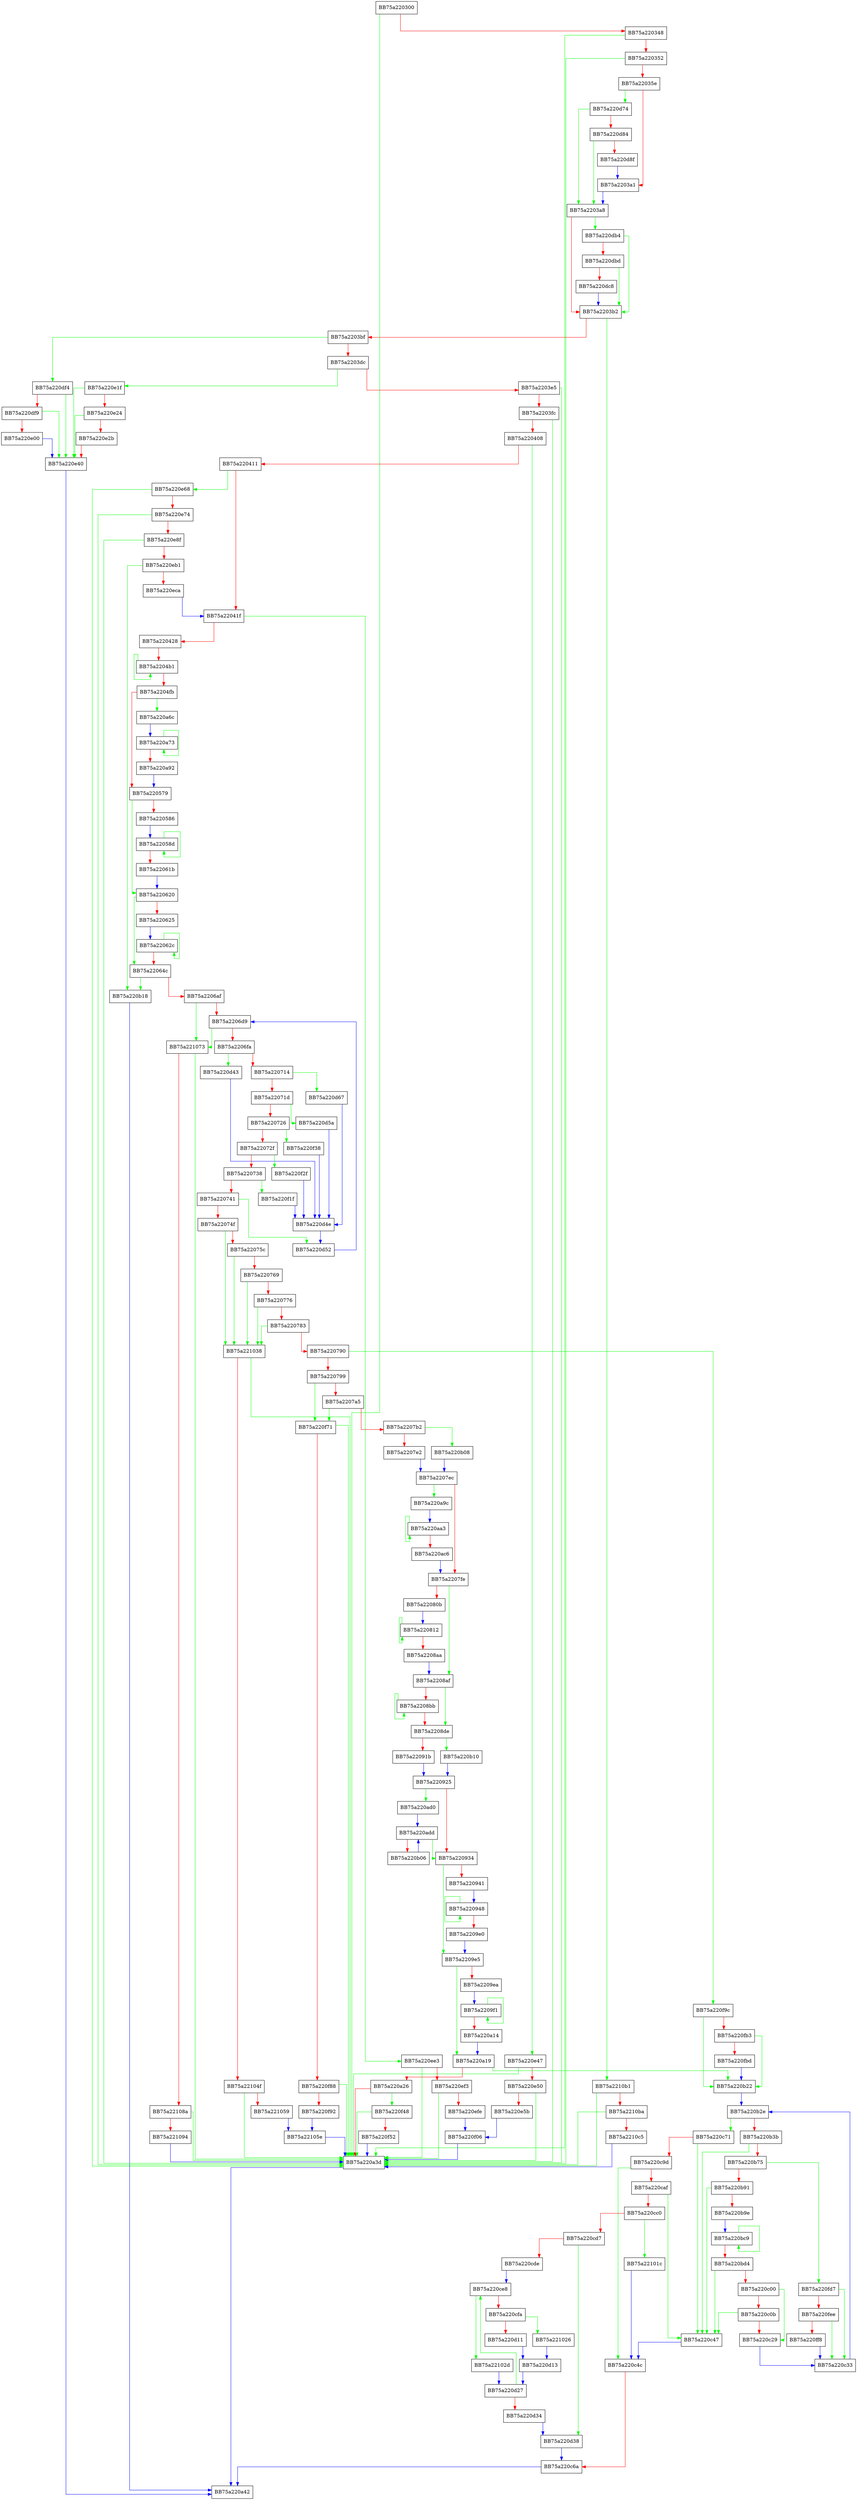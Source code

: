 digraph nvsig_push {
  node [shape="box"];
  graph [splines=ortho];
  BB75a220300 -> BB75a220a3d [color="green"];
  BB75a220300 -> BB75a220348 [color="red"];
  BB75a220348 -> BB75a220a3d [color="green"];
  BB75a220348 -> BB75a220352 [color="red"];
  BB75a220352 -> BB75a220a3d [color="green"];
  BB75a220352 -> BB75a22035e [color="red"];
  BB75a22035e -> BB75a220d74 [color="green"];
  BB75a22035e -> BB75a2203a1 [color="red"];
  BB75a2203a1 -> BB75a2203a8 [color="blue"];
  BB75a2203a8 -> BB75a220db4 [color="green"];
  BB75a2203a8 -> BB75a2203b2 [color="red"];
  BB75a2203b2 -> BB75a2210b1 [color="green"];
  BB75a2203b2 -> BB75a2203bf [color="red"];
  BB75a2203bf -> BB75a220df4 [color="green"];
  BB75a2203bf -> BB75a2203dc [color="red"];
  BB75a2203dc -> BB75a220e1f [color="green"];
  BB75a2203dc -> BB75a2203e5 [color="red"];
  BB75a2203e5 -> BB75a220a3d [color="green"];
  BB75a2203e5 -> BB75a2203fc [color="red"];
  BB75a2203fc -> BB75a220a3d [color="green"];
  BB75a2203fc -> BB75a220408 [color="red"];
  BB75a220408 -> BB75a220e47 [color="green"];
  BB75a220408 -> BB75a220411 [color="red"];
  BB75a220411 -> BB75a220e68 [color="green"];
  BB75a220411 -> BB75a22041f [color="red"];
  BB75a22041f -> BB75a220ee3 [color="green"];
  BB75a22041f -> BB75a220428 [color="red"];
  BB75a220428 -> BB75a2204b1 [color="red"];
  BB75a2204b1 -> BB75a2204b1 [color="green"];
  BB75a2204b1 -> BB75a2204fb [color="red"];
  BB75a2204fb -> BB75a220a6c [color="green"];
  BB75a2204fb -> BB75a220579 [color="red"];
  BB75a220579 -> BB75a220620 [color="green"];
  BB75a220579 -> BB75a220586 [color="red"];
  BB75a220586 -> BB75a22058d [color="blue"];
  BB75a22058d -> BB75a22058d [color="green"];
  BB75a22058d -> BB75a22061b [color="red"];
  BB75a22061b -> BB75a220620 [color="blue"];
  BB75a220620 -> BB75a22064c [color="green"];
  BB75a220620 -> BB75a220625 [color="red"];
  BB75a220625 -> BB75a22062c [color="blue"];
  BB75a22062c -> BB75a22062c [color="green"];
  BB75a22062c -> BB75a22064c [color="red"];
  BB75a22064c -> BB75a220b18 [color="green"];
  BB75a22064c -> BB75a2206af [color="red"];
  BB75a2206af -> BB75a221073 [color="green"];
  BB75a2206af -> BB75a2206d9 [color="red"];
  BB75a2206d9 -> BB75a221073 [color="green"];
  BB75a2206d9 -> BB75a2206fa [color="red"];
  BB75a2206fa -> BB75a220d43 [color="green"];
  BB75a2206fa -> BB75a220714 [color="red"];
  BB75a220714 -> BB75a220d67 [color="green"];
  BB75a220714 -> BB75a22071d [color="red"];
  BB75a22071d -> BB75a220d5a [color="green"];
  BB75a22071d -> BB75a220726 [color="red"];
  BB75a220726 -> BB75a220f38 [color="green"];
  BB75a220726 -> BB75a22072f [color="red"];
  BB75a22072f -> BB75a220f2f [color="green"];
  BB75a22072f -> BB75a220738 [color="red"];
  BB75a220738 -> BB75a220f1f [color="green"];
  BB75a220738 -> BB75a220741 [color="red"];
  BB75a220741 -> BB75a220d52 [color="green"];
  BB75a220741 -> BB75a22074f [color="red"];
  BB75a22074f -> BB75a221038 [color="green"];
  BB75a22074f -> BB75a22075c [color="red"];
  BB75a22075c -> BB75a221038 [color="green"];
  BB75a22075c -> BB75a220769 [color="red"];
  BB75a220769 -> BB75a221038 [color="green"];
  BB75a220769 -> BB75a220776 [color="red"];
  BB75a220776 -> BB75a221038 [color="green"];
  BB75a220776 -> BB75a220783 [color="red"];
  BB75a220783 -> BB75a221038 [color="green"];
  BB75a220783 -> BB75a220790 [color="red"];
  BB75a220790 -> BB75a220f9c [color="green"];
  BB75a220790 -> BB75a220799 [color="red"];
  BB75a220799 -> BB75a220f71 [color="green"];
  BB75a220799 -> BB75a2207a5 [color="red"];
  BB75a2207a5 -> BB75a220f71 [color="green"];
  BB75a2207a5 -> BB75a2207b2 [color="red"];
  BB75a2207b2 -> BB75a220b08 [color="green"];
  BB75a2207b2 -> BB75a2207e2 [color="red"];
  BB75a2207e2 -> BB75a2207ec [color="blue"];
  BB75a2207ec -> BB75a220a9c [color="green"];
  BB75a2207ec -> BB75a2207fe [color="red"];
  BB75a2207fe -> BB75a2208af [color="green"];
  BB75a2207fe -> BB75a22080b [color="red"];
  BB75a22080b -> BB75a220812 [color="blue"];
  BB75a220812 -> BB75a220812 [color="green"];
  BB75a220812 -> BB75a2208aa [color="red"];
  BB75a2208aa -> BB75a2208af [color="blue"];
  BB75a2208af -> BB75a2208de [color="green"];
  BB75a2208af -> BB75a2208bb [color="red"];
  BB75a2208bb -> BB75a2208bb [color="green"];
  BB75a2208bb -> BB75a2208de [color="red"];
  BB75a2208de -> BB75a220b10 [color="green"];
  BB75a2208de -> BB75a22091b [color="red"];
  BB75a22091b -> BB75a220925 [color="blue"];
  BB75a220925 -> BB75a220ad0 [color="green"];
  BB75a220925 -> BB75a220934 [color="red"];
  BB75a220934 -> BB75a2209e5 [color="green"];
  BB75a220934 -> BB75a220941 [color="red"];
  BB75a220941 -> BB75a220948 [color="blue"];
  BB75a220948 -> BB75a220948 [color="green"];
  BB75a220948 -> BB75a2209e0 [color="red"];
  BB75a2209e0 -> BB75a2209e5 [color="blue"];
  BB75a2209e5 -> BB75a220a19 [color="green"];
  BB75a2209e5 -> BB75a2209ea [color="red"];
  BB75a2209ea -> BB75a2209f1 [color="blue"];
  BB75a2209f1 -> BB75a2209f1 [color="green"];
  BB75a2209f1 -> BB75a220a14 [color="red"];
  BB75a220a14 -> BB75a220a19 [color="blue"];
  BB75a220a19 -> BB75a220b22 [color="green"];
  BB75a220a19 -> BB75a220a26 [color="red"];
  BB75a220a26 -> BB75a220f48 [color="green"];
  BB75a220a26 -> BB75a220a3d [color="red"];
  BB75a220a3d -> BB75a220a42 [color="blue"];
  BB75a220a6c -> BB75a220a73 [color="blue"];
  BB75a220a73 -> BB75a220a73 [color="green"];
  BB75a220a73 -> BB75a220a92 [color="red"];
  BB75a220a92 -> BB75a220579 [color="blue"];
  BB75a220a9c -> BB75a220aa3 [color="blue"];
  BB75a220aa3 -> BB75a220aa3 [color="green"];
  BB75a220aa3 -> BB75a220ac6 [color="red"];
  BB75a220ac6 -> BB75a2207fe [color="blue"];
  BB75a220ad0 -> BB75a220add [color="blue"];
  BB75a220add -> BB75a220934 [color="green"];
  BB75a220add -> BB75a220b06 [color="red"];
  BB75a220b06 -> BB75a220add [color="blue"];
  BB75a220b08 -> BB75a2207ec [color="blue"];
  BB75a220b10 -> BB75a220925 [color="blue"];
  BB75a220b18 -> BB75a220a42 [color="blue"];
  BB75a220b22 -> BB75a220b2e [color="blue"];
  BB75a220b2e -> BB75a220c71 [color="green"];
  BB75a220b2e -> BB75a220b3b [color="red"];
  BB75a220b3b -> BB75a220c47 [color="green"];
  BB75a220b3b -> BB75a220b75 [color="red"];
  BB75a220b75 -> BB75a220fd7 [color="green"];
  BB75a220b75 -> BB75a220b91 [color="red"];
  BB75a220b91 -> BB75a220c47 [color="green"];
  BB75a220b91 -> BB75a220b9e [color="red"];
  BB75a220b9e -> BB75a220bc9 [color="blue"];
  BB75a220bc9 -> BB75a220bc9 [color="green"];
  BB75a220bc9 -> BB75a220bd4 [color="red"];
  BB75a220bd4 -> BB75a220c47 [color="green"];
  BB75a220bd4 -> BB75a220c00 [color="red"];
  BB75a220c00 -> BB75a220c29 [color="green"];
  BB75a220c00 -> BB75a220c0b [color="red"];
  BB75a220c0b -> BB75a220c47 [color="green"];
  BB75a220c0b -> BB75a220c29 [color="red"];
  BB75a220c29 -> BB75a220c33 [color="blue"];
  BB75a220c33 -> BB75a220b2e [color="blue"];
  BB75a220c47 -> BB75a220c4c [color="blue"];
  BB75a220c4c -> BB75a220c6a [color="red"];
  BB75a220c6a -> BB75a220a42 [color="blue"];
  BB75a220c71 -> BB75a220c47 [color="green"];
  BB75a220c71 -> BB75a220c9d [color="red"];
  BB75a220c9d -> BB75a220c4c [color="green"];
  BB75a220c9d -> BB75a220caf [color="red"];
  BB75a220caf -> BB75a220c47 [color="green"];
  BB75a220caf -> BB75a220cc0 [color="red"];
  BB75a220cc0 -> BB75a22101c [color="green"];
  BB75a220cc0 -> BB75a220cd7 [color="red"];
  BB75a220cd7 -> BB75a220d38 [color="green"];
  BB75a220cd7 -> BB75a220cde [color="red"];
  BB75a220cde -> BB75a220ce8 [color="blue"];
  BB75a220ce8 -> BB75a22102d [color="green"];
  BB75a220ce8 -> BB75a220cfa [color="red"];
  BB75a220cfa -> BB75a221026 [color="green"];
  BB75a220cfa -> BB75a220d11 [color="red"];
  BB75a220d11 -> BB75a220d13 [color="blue"];
  BB75a220d13 -> BB75a220d27 [color="blue"];
  BB75a220d27 -> BB75a220ce8 [color="green"];
  BB75a220d27 -> BB75a220d34 [color="red"];
  BB75a220d34 -> BB75a220d38 [color="blue"];
  BB75a220d38 -> BB75a220c6a [color="blue"];
  BB75a220d43 -> BB75a220d4e [color="blue"];
  BB75a220d4e -> BB75a220d52 [color="blue"];
  BB75a220d52 -> BB75a2206d9 [color="blue"];
  BB75a220d5a -> BB75a220d4e [color="blue"];
  BB75a220d67 -> BB75a220d4e [color="blue"];
  BB75a220d74 -> BB75a2203a8 [color="green"];
  BB75a220d74 -> BB75a220d84 [color="red"];
  BB75a220d84 -> BB75a2203a8 [color="green"];
  BB75a220d84 -> BB75a220d8f [color="red"];
  BB75a220d8f -> BB75a2203a1 [color="blue"];
  BB75a220db4 -> BB75a2203b2 [color="green"];
  BB75a220db4 -> BB75a220dbd [color="red"];
  BB75a220dbd -> BB75a2203b2 [color="green"];
  BB75a220dbd -> BB75a220dc8 [color="red"];
  BB75a220dc8 -> BB75a2203b2 [color="blue"];
  BB75a220df4 -> BB75a220e40 [color="green"];
  BB75a220df4 -> BB75a220df9 [color="red"];
  BB75a220df9 -> BB75a220e40 [color="green"];
  BB75a220df9 -> BB75a220e00 [color="red"];
  BB75a220e00 -> BB75a220e40 [color="blue"];
  BB75a220e1f -> BB75a220e40 [color="green"];
  BB75a220e1f -> BB75a220e24 [color="red"];
  BB75a220e24 -> BB75a220e40 [color="green"];
  BB75a220e24 -> BB75a220e2b [color="red"];
  BB75a220e2b -> BB75a220e40 [color="red"];
  BB75a220e40 -> BB75a220a42 [color="blue"];
  BB75a220e47 -> BB75a220a3d [color="green"];
  BB75a220e47 -> BB75a220e50 [color="red"];
  BB75a220e50 -> BB75a220a3d [color="green"];
  BB75a220e50 -> BB75a220e5b [color="red"];
  BB75a220e5b -> BB75a220f06 [color="blue"];
  BB75a220e68 -> BB75a220a3d [color="green"];
  BB75a220e68 -> BB75a220e74 [color="red"];
  BB75a220e74 -> BB75a220a3d [color="green"];
  BB75a220e74 -> BB75a220e8f [color="red"];
  BB75a220e8f -> BB75a220a3d [color="green"];
  BB75a220e8f -> BB75a220eb1 [color="red"];
  BB75a220eb1 -> BB75a220b18 [color="green"];
  BB75a220eb1 -> BB75a220eca [color="red"];
  BB75a220eca -> BB75a22041f [color="blue"];
  BB75a220ee3 -> BB75a220a3d [color="green"];
  BB75a220ee3 -> BB75a220ef3 [color="red"];
  BB75a220ef3 -> BB75a220a3d [color="green"];
  BB75a220ef3 -> BB75a220efe [color="red"];
  BB75a220efe -> BB75a220f06 [color="blue"];
  BB75a220f06 -> BB75a220a3d [color="blue"];
  BB75a220f1f -> BB75a220d4e [color="blue"];
  BB75a220f2f -> BB75a220d4e [color="blue"];
  BB75a220f38 -> BB75a220d4e [color="blue"];
  BB75a220f48 -> BB75a220a3d [color="green"];
  BB75a220f48 -> BB75a220f52 [color="red"];
  BB75a220f52 -> BB75a220a3d [color="blue"];
  BB75a220f71 -> BB75a220a3d [color="green"];
  BB75a220f71 -> BB75a220f88 [color="red"];
  BB75a220f88 -> BB75a220a3d [color="green"];
  BB75a220f88 -> BB75a220f92 [color="red"];
  BB75a220f92 -> BB75a22105e [color="blue"];
  BB75a220f9c -> BB75a220b22 [color="green"];
  BB75a220f9c -> BB75a220fb3 [color="red"];
  BB75a220fb3 -> BB75a220b22 [color="green"];
  BB75a220fb3 -> BB75a220fbd [color="red"];
  BB75a220fbd -> BB75a220b22 [color="blue"];
  BB75a220fd7 -> BB75a220c33 [color="green"];
  BB75a220fd7 -> BB75a220fee [color="red"];
  BB75a220fee -> BB75a220c33 [color="green"];
  BB75a220fee -> BB75a220ff8 [color="red"];
  BB75a220ff8 -> BB75a220c33 [color="blue"];
  BB75a22101c -> BB75a220c4c [color="blue"];
  BB75a221026 -> BB75a220d13 [color="blue"];
  BB75a22102d -> BB75a220d27 [color="blue"];
  BB75a221038 -> BB75a220a3d [color="green"];
  BB75a221038 -> BB75a22104f [color="red"];
  BB75a22104f -> BB75a220a3d [color="green"];
  BB75a22104f -> BB75a221059 [color="red"];
  BB75a221059 -> BB75a22105e [color="blue"];
  BB75a22105e -> BB75a220a3d [color="blue"];
  BB75a221073 -> BB75a220a3d [color="green"];
  BB75a221073 -> BB75a22108a [color="red"];
  BB75a22108a -> BB75a220a3d [color="green"];
  BB75a22108a -> BB75a221094 [color="red"];
  BB75a221094 -> BB75a220a3d [color="blue"];
  BB75a2210b1 -> BB75a220a3d [color="green"];
  BB75a2210b1 -> BB75a2210ba [color="red"];
  BB75a2210ba -> BB75a220a3d [color="green"];
  BB75a2210ba -> BB75a2210c5 [color="red"];
  BB75a2210c5 -> BB75a220a3d [color="blue"];
}